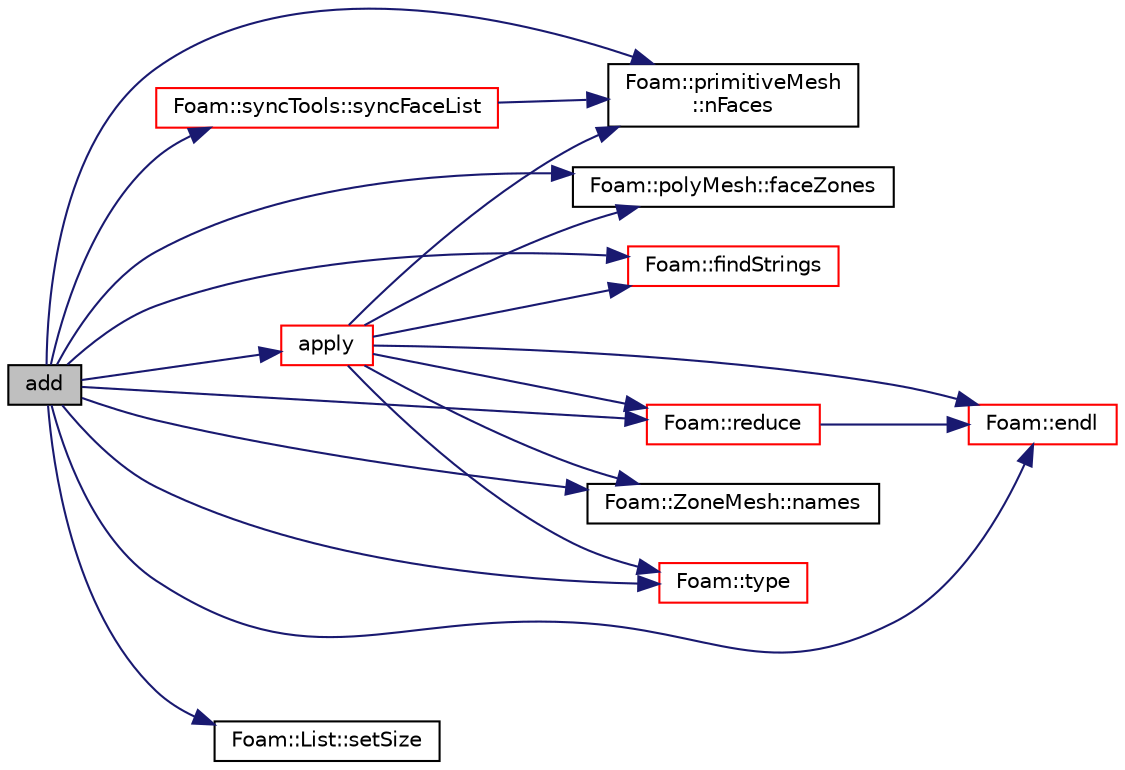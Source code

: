 digraph "add"
{
  bgcolor="transparent";
  edge [fontname="Helvetica",fontsize="10",labelfontname="Helvetica",labelfontsize="10"];
  node [fontname="Helvetica",fontsize="10",shape=record];
  rankdir="LR";
  Node782 [label="add",height=0.2,width=0.4,color="black", fillcolor="grey75", style="filled", fontcolor="black"];
  Node782 -> Node783 [color="midnightblue",fontsize="10",style="solid",fontname="Helvetica"];
  Node783 [label="apply",height=0.2,width=0.4,color="red",URL="$a29933.html#a37f5f686855452b8a05bb30a3eef55fc",tooltip="Apply any additional post-decomposition constraints. "];
  Node783 -> Node785 [color="midnightblue",fontsize="10",style="solid",fontname="Helvetica"];
  Node785 [label="Foam::primitiveMesh\l::nFaces",height=0.2,width=0.4,color="black",URL="$a28685.html#abe602c985a3c9ffa67176e969e77ca6f"];
  Node783 -> Node1155 [color="midnightblue",fontsize="10",style="solid",fontname="Helvetica"];
  Node1155 [label="Foam::polyMesh::faceZones",height=0.2,width=0.4,color="black",URL="$a28565.html#af216614a0f9997169eea2cade46dc9ba",tooltip="Return face zone mesh. "];
  Node783 -> Node1156 [color="midnightblue",fontsize="10",style="solid",fontname="Helvetica"];
  Node1156 [label="Foam::findStrings",height=0.2,width=0.4,color="red",URL="$a21851.html#a24d78dbd0055269ca2a05f27a1edebff",tooltip="Return true if string matches one of the regular expressions. "];
  Node783 -> Node1161 [color="midnightblue",fontsize="10",style="solid",fontname="Helvetica"];
  Node1161 [label="Foam::ZoneMesh::names",height=0.2,width=0.4,color="black",URL="$a28677.html#ada6aa4fc7adb36994dc5e27d319a3acc",tooltip="Return a list of zone names. "];
  Node783 -> Node857 [color="midnightblue",fontsize="10",style="solid",fontname="Helvetica"];
  Node857 [label="Foam::reduce",height=0.2,width=0.4,color="red",URL="$a21851.html#a7ffd6af4acc2eb9ba72ee296b5ecda23"];
  Node857 -> Node804 [color="midnightblue",fontsize="10",style="solid",fontname="Helvetica"];
  Node804 [label="Foam::endl",height=0.2,width=0.4,color="red",URL="$a21851.html#a2db8fe02a0d3909e9351bb4275b23ce4",tooltip="Add newline and flush stream. "];
  Node783 -> Node993 [color="midnightblue",fontsize="10",style="solid",fontname="Helvetica"];
  Node993 [label="Foam::type",height=0.2,width=0.4,color="red",URL="$a21851.html#aec48583af672626378f501eb9fc32cd1",tooltip="Return the file type: DIRECTORY or FILE. "];
  Node783 -> Node804 [color="midnightblue",fontsize="10",style="solid",fontname="Helvetica"];
  Node782 -> Node804 [color="midnightblue",fontsize="10",style="solid",fontname="Helvetica"];
  Node782 -> Node1155 [color="midnightblue",fontsize="10",style="solid",fontname="Helvetica"];
  Node782 -> Node1156 [color="midnightblue",fontsize="10",style="solid",fontname="Helvetica"];
  Node782 -> Node1161 [color="midnightblue",fontsize="10",style="solid",fontname="Helvetica"];
  Node782 -> Node785 [color="midnightblue",fontsize="10",style="solid",fontname="Helvetica"];
  Node782 -> Node857 [color="midnightblue",fontsize="10",style="solid",fontname="Helvetica"];
  Node782 -> Node793 [color="midnightblue",fontsize="10",style="solid",fontname="Helvetica"];
  Node793 [label="Foam::List::setSize",height=0.2,width=0.4,color="black",URL="$a26833.html#aedb985ffeaf1bdbfeccc2a8730405703",tooltip="Reset size of List. "];
  Node782 -> Node904 [color="midnightblue",fontsize="10",style="solid",fontname="Helvetica"];
  Node904 [label="Foam::syncTools::syncFaceList",height=0.2,width=0.4,color="red",URL="$a28657.html#abed40ebf1b90b365509600f5e7b004b7",tooltip="Synchronize values on all mesh faces. "];
  Node904 -> Node785 [color="midnightblue",fontsize="10",style="solid",fontname="Helvetica"];
  Node782 -> Node993 [color="midnightblue",fontsize="10",style="solid",fontname="Helvetica"];
}
